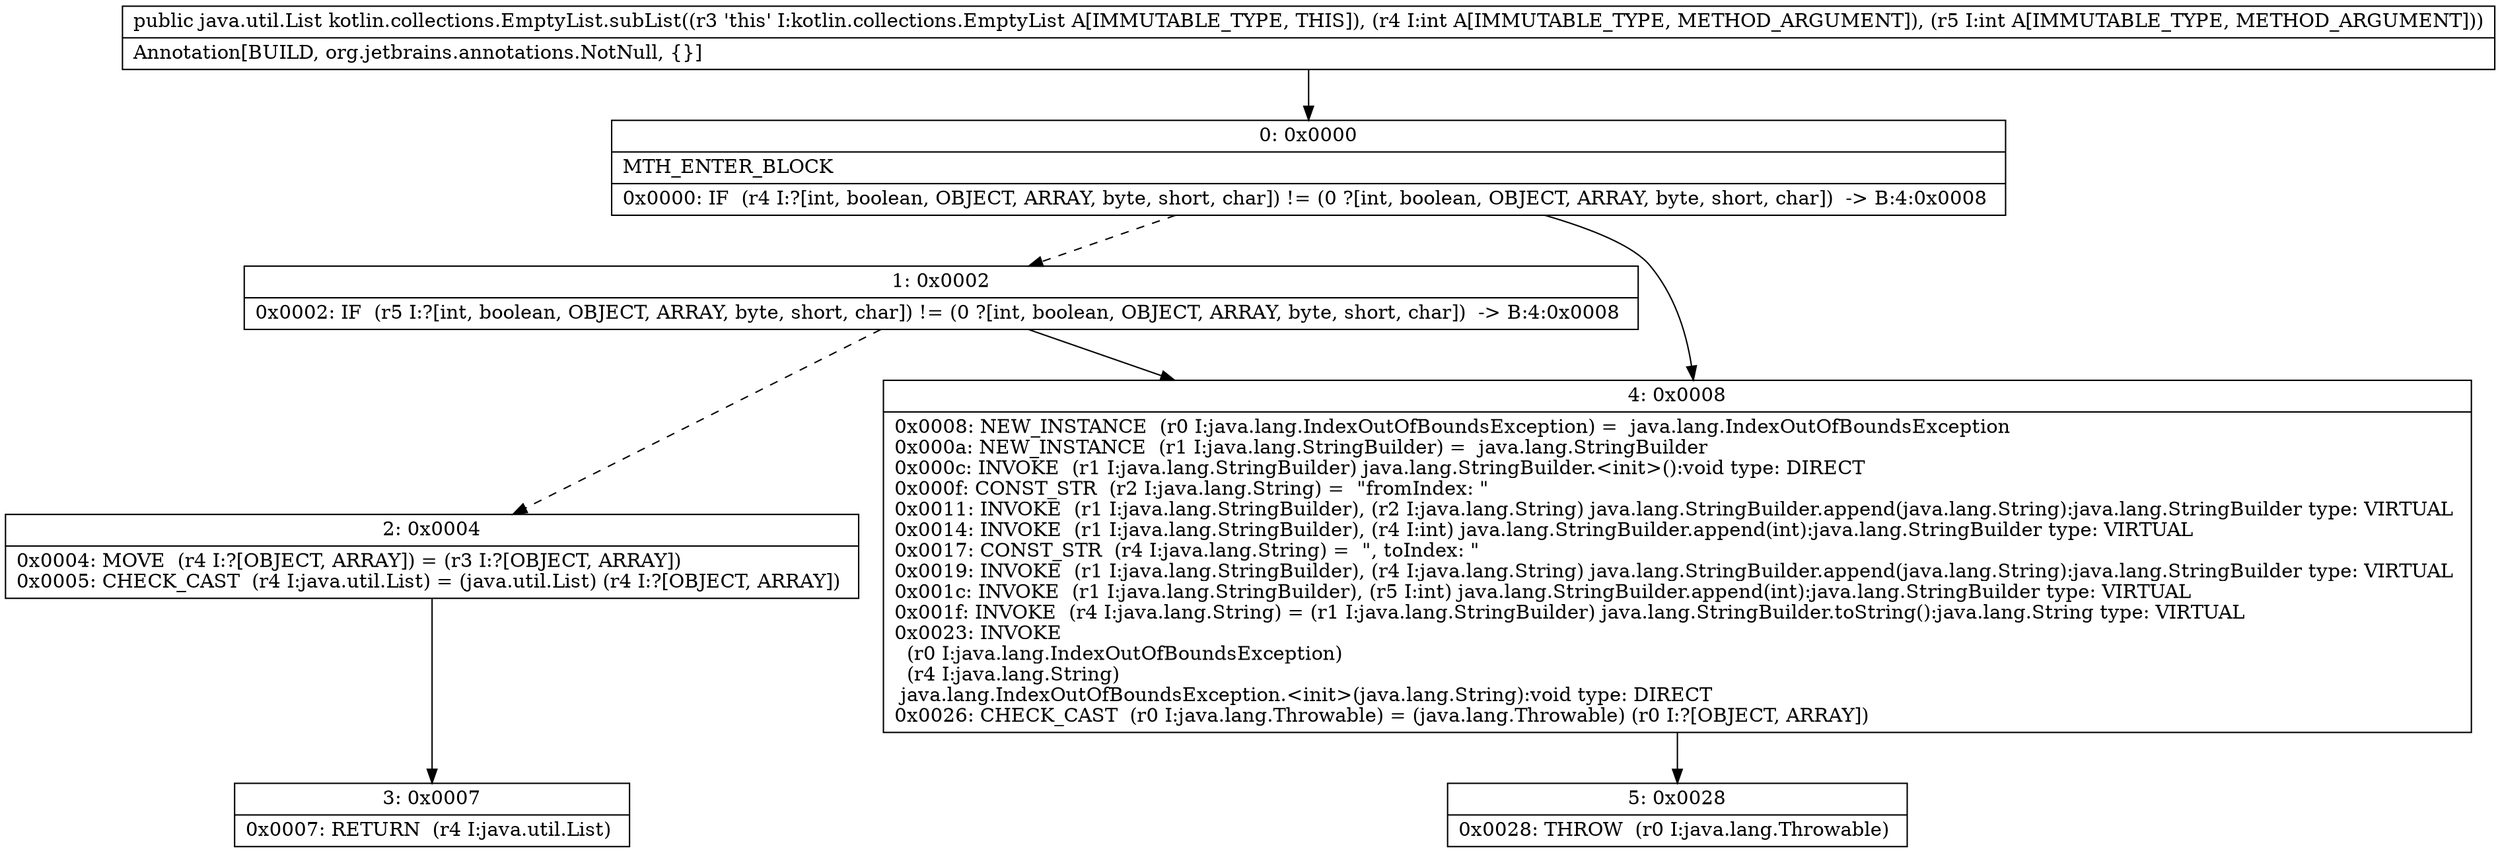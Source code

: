 digraph "CFG forkotlin.collections.EmptyList.subList(II)Ljava\/util\/List;" {
Node_0 [shape=record,label="{0\:\ 0x0000|MTH_ENTER_BLOCK\l|0x0000: IF  (r4 I:?[int, boolean, OBJECT, ARRAY, byte, short, char]) != (0 ?[int, boolean, OBJECT, ARRAY, byte, short, char])  \-\> B:4:0x0008 \l}"];
Node_1 [shape=record,label="{1\:\ 0x0002|0x0002: IF  (r5 I:?[int, boolean, OBJECT, ARRAY, byte, short, char]) != (0 ?[int, boolean, OBJECT, ARRAY, byte, short, char])  \-\> B:4:0x0008 \l}"];
Node_2 [shape=record,label="{2\:\ 0x0004|0x0004: MOVE  (r4 I:?[OBJECT, ARRAY]) = (r3 I:?[OBJECT, ARRAY]) \l0x0005: CHECK_CAST  (r4 I:java.util.List) = (java.util.List) (r4 I:?[OBJECT, ARRAY]) \l}"];
Node_3 [shape=record,label="{3\:\ 0x0007|0x0007: RETURN  (r4 I:java.util.List) \l}"];
Node_4 [shape=record,label="{4\:\ 0x0008|0x0008: NEW_INSTANCE  (r0 I:java.lang.IndexOutOfBoundsException) =  java.lang.IndexOutOfBoundsException \l0x000a: NEW_INSTANCE  (r1 I:java.lang.StringBuilder) =  java.lang.StringBuilder \l0x000c: INVOKE  (r1 I:java.lang.StringBuilder) java.lang.StringBuilder.\<init\>():void type: DIRECT \l0x000f: CONST_STR  (r2 I:java.lang.String) =  \"fromIndex: \" \l0x0011: INVOKE  (r1 I:java.lang.StringBuilder), (r2 I:java.lang.String) java.lang.StringBuilder.append(java.lang.String):java.lang.StringBuilder type: VIRTUAL \l0x0014: INVOKE  (r1 I:java.lang.StringBuilder), (r4 I:int) java.lang.StringBuilder.append(int):java.lang.StringBuilder type: VIRTUAL \l0x0017: CONST_STR  (r4 I:java.lang.String) =  \", toIndex: \" \l0x0019: INVOKE  (r1 I:java.lang.StringBuilder), (r4 I:java.lang.String) java.lang.StringBuilder.append(java.lang.String):java.lang.StringBuilder type: VIRTUAL \l0x001c: INVOKE  (r1 I:java.lang.StringBuilder), (r5 I:int) java.lang.StringBuilder.append(int):java.lang.StringBuilder type: VIRTUAL \l0x001f: INVOKE  (r4 I:java.lang.String) = (r1 I:java.lang.StringBuilder) java.lang.StringBuilder.toString():java.lang.String type: VIRTUAL \l0x0023: INVOKE  \l  (r0 I:java.lang.IndexOutOfBoundsException)\l  (r4 I:java.lang.String)\l java.lang.IndexOutOfBoundsException.\<init\>(java.lang.String):void type: DIRECT \l0x0026: CHECK_CAST  (r0 I:java.lang.Throwable) = (java.lang.Throwable) (r0 I:?[OBJECT, ARRAY]) \l}"];
Node_5 [shape=record,label="{5\:\ 0x0028|0x0028: THROW  (r0 I:java.lang.Throwable) \l}"];
MethodNode[shape=record,label="{public java.util.List kotlin.collections.EmptyList.subList((r3 'this' I:kotlin.collections.EmptyList A[IMMUTABLE_TYPE, THIS]), (r4 I:int A[IMMUTABLE_TYPE, METHOD_ARGUMENT]), (r5 I:int A[IMMUTABLE_TYPE, METHOD_ARGUMENT]))  | Annotation[BUILD, org.jetbrains.annotations.NotNull, \{\}]\l}"];
MethodNode -> Node_0;
Node_0 -> Node_1[style=dashed];
Node_0 -> Node_4;
Node_1 -> Node_2[style=dashed];
Node_1 -> Node_4;
Node_2 -> Node_3;
Node_4 -> Node_5;
}

